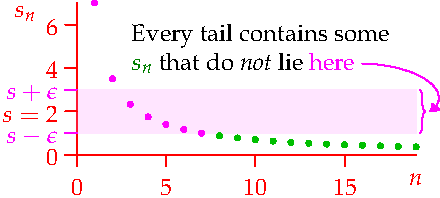 settings.tex="pdflatex";

texpreamble("\usepackage{amsmath}
\usepackage{amsthm,amssymb}
\usepackage{mathpazo}
\usepackage[svgnames]{xcolor}
");
import graph;

size(220,100,IgnoreAspect);

dotfactor=6;

real f(real n){return 7/n;}

int Max=19;

real ep=1;
path p=(0,2+ep)--(Max,2+ep)--(Max,2-ep)--(0,2-ep)--cycle;
fill(p,lightmagenta+opacity(0.2));
for(int j=1; j<=7; ++j){
	dot((j,f(j)),magenta);
	}
for(int j=7+1; j<=Max; ++j){
	dot((j,f(j)),heavygreen);
	}

xaxis(0,Max,red,RightTicks(new real[]{0,5,10,15}));
yaxis("$s_n$",0,7,red,LeftTicks(new real[]{0,4,6}));
ytick(Label("$s=2$",align=W),2,W,red);
ytick(Label("$s+\epsilon$",align=W),3,W,magenta);
ytick(Label("$s-\epsilon$",align=W),1,W,magenta);
labelx("$n$",Max,S,red);


label("\parbox{5cm}{Every tail contains some\\ $\textcolor{Green}{s_n}$ that do \emph{not} lie \textcolor{Magenta}{here}}",(Max/2+1.5,4.9));

draw(brace((Max+0.2,2+ep),(Max+0.2,2-ep),0.3),magenta);

draw((16,4.2){E}..(Max+0.8,2){dir(210)},magenta,ArcArrow);

